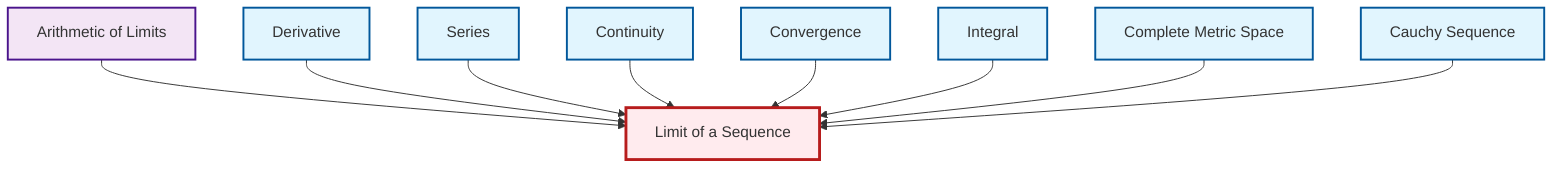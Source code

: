 graph TD
    classDef definition fill:#e1f5fe,stroke:#01579b,stroke-width:2px
    classDef theorem fill:#f3e5f5,stroke:#4a148c,stroke-width:2px
    classDef axiom fill:#fff3e0,stroke:#e65100,stroke-width:2px
    classDef example fill:#e8f5e9,stroke:#1b5e20,stroke-width:2px
    classDef current fill:#ffebee,stroke:#b71c1c,stroke-width:3px
    def-derivative["Derivative"]:::definition
    def-integral["Integral"]:::definition
    thm-limit-arithmetic["Arithmetic of Limits"]:::theorem
    def-convergence["Convergence"]:::definition
    def-complete-metric-space["Complete Metric Space"]:::definition
    def-cauchy-sequence["Cauchy Sequence"]:::definition
    def-continuity["Continuity"]:::definition
    def-series["Series"]:::definition
    def-limit["Limit of a Sequence"]:::definition
    thm-limit-arithmetic --> def-limit
    def-derivative --> def-limit
    def-series --> def-limit
    def-continuity --> def-limit
    def-convergence --> def-limit
    def-integral --> def-limit
    def-complete-metric-space --> def-limit
    def-cauchy-sequence --> def-limit
    class def-limit current